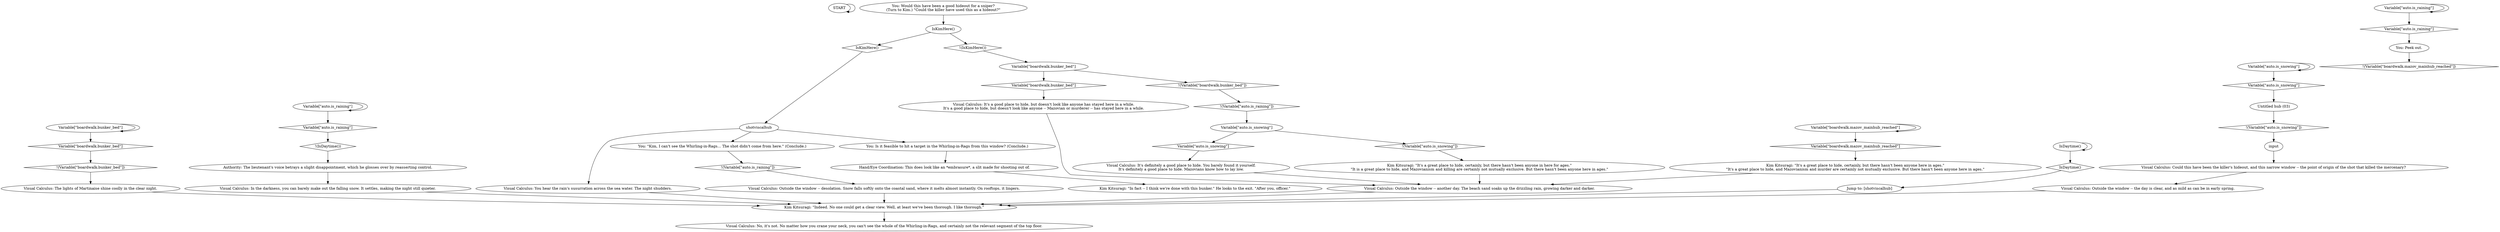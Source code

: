 # LAIR ORB / shot viscal
# You decide that the shot that killed the merc couldn't have come from this bunker.
# ==================================================
digraph G {
	  0 [label="START"];
	  1 [label="input"];
	  2 [label="Visual Calculus: The lights of Martinaise shine coolly in the clear night."];
	  3 [label="Kim Kitsuragi: \"It's a great place to hide, certainly, but there hasn't been anyone in here for ages.\"\n\"It is a great place to hide, and Mazovianism and killing are certainly not mutually exclusive. But there hasn't been anyone here in ages.\""];
	  4 [label="Visual Calculus: Outside the window -- the day is clear, and as mild as can be in early spring."];
	  5 [label="Hand/Eye Coordination: This does look like an *embrasure*, a slit made for shooting out of."];
	  6 [label="Visual Calculus: No, it's not. No matter how you crane your neck, you can't see the whole of the Whirling-in-Rags, and certainly not the relevant segment of the top floor."];
	  7 [label="Authority: The lieutenant's voice betrays a slight disappointment, which he glosses over by reasserting control."];
	  8 [label="Variable[\"auto.is_raining\"]"];
	  9 [label="Variable[\"auto.is_raining\"]", shape=diamond];
	  10 [label="!(Variable[\"auto.is_raining\"])", shape=diamond];
	  11 [label="Kim Kitsuragi: \"Indeed. No one could get a clear view. Well, at least we've been thorough. I like thorough.\""];
	  12 [label="shotviscalhub"];
	  13 [label="Variable[\"boardwalk.bunker_bed\"]"];
	  14 [label="Variable[\"boardwalk.bunker_bed\"]", shape=diamond];
	  15 [label="!(Variable[\"boardwalk.bunker_bed\"])", shape=diamond];
	  16 [label="Kim Kitsuragi: \"It's a great place to hide, certainly, but there hasn't been anyone here in ages.\"\n\"It's a great place to hide, and Mazovianism and murder are certainly not mutually exclusive. But there hasn't been anyone here in ages.\""];
	  17 [label="Kim Kitsuragi: \"In fact -- I think we're done with this bunker.\" He looks to the exit. \"After you, officer.\""];
	  18 [label="Untitled hub (03)"];
	  19 [label="Visual Calculus: In the darkness, you can barely make out the falling snow. It settles, making the night still quieter."];
	  20 [label="Variable[\"boardwalk.mazov_mainhub_reached\"]"];
	  21 [label="Variable[\"boardwalk.mazov_mainhub_reached\"]", shape=diamond];
	  22 [label="!(Variable[\"boardwalk.mazov_mainhub_reached\"])", shape=diamond];
	  23 [label="IsDaytime()"];
	  24 [label="IsDaytime()", shape=diamond];
	  25 [label="!(IsDaytime())", shape=diamond];
	  26 [label="Visual Calculus: Outside the window -- another day. The beach sand soaks up the drizzling rain, growing darker and darker."];
	  27 [label="Jump to: [shotviscalhub]"];
	  28 [label="Variable[\"auto.is_raining\"]"];
	  29 [label="Variable[\"auto.is_raining\"]", shape=diamond];
	  30 [label="!(Variable[\"auto.is_raining\"])", shape=diamond];
	  31 [label="Visual Calculus: It's definitely a good place to hide. You barely found it yourself.\nIt's definitely a good place to hide. Mazovians know how to lay low."];
	  32 [label="Visual Calculus: Outside the window -- desolation. Snow falls softly onto the coastal sand, where it melts almost instantly. On rooftops, it lingers."];
	  33 [label="Variable[\"auto.is_snowing\"]"];
	  34 [label="Variable[\"auto.is_snowing\"]", shape=diamond];
	  35 [label="!(Variable[\"auto.is_snowing\"])", shape=diamond];
	  36 [label="You: Peek out."];
	  37 [label="Visual Calculus: You hear the rain's susurration across the sea water. The night shudders."];
	  38 [label="You: \"Kim, I can't see the Whirling-in-Rags... The shot didn't come from here.\" (Conclude.)"];
	  39 [label="You: Would this have been a good hideout for a sniper?\n(Turn to Kim.) \"Could the killer have used this as a hideout?\""];
	  40 [label="Visual Calculus: It's a good place to hide, but doesn't look like anyone has stayed here in a while.\nIt's a good place to hide, but doesn't look like anyone -- Mazovian or murderer -- has stayed here in a while."];
	  41 [label="IsKimHere()"];
	  42 [label="IsKimHere()", shape=diamond];
	  43 [label="!(IsKimHere())", shape=diamond];
	  44 [label="You: Is it feasible to hit a target in the Whirling-in-Rags from this window? (Conclude.)"];
	  45 [label="Visual Calculus: Could this have been the killer's hideout, and this narrow window -- the point of origin of the shot that killed the mercenary?"];
	  46 [label="Variable[\"auto.is_snowing\"]"];
	  47 [label="Variable[\"auto.is_snowing\"]", shape=diamond];
	  48 [label="!(Variable[\"auto.is_snowing\"])", shape=diamond];
	  49 [label="Variable[\"boardwalk.bunker_bed\"]"];
	  50 [label="Variable[\"boardwalk.bunker_bed\"]", shape=diamond];
	  51 [label="!(Variable[\"boardwalk.bunker_bed\"])", shape=diamond];
	  0 -> 0
	  1 -> 45
	  2 -> 11
	  3 -> 26
	  4 -> 11
	  5 -> 17
	  7 -> 19
	  8 -> 8
	  8 -> 9
	  9 -> 36
	  10 -> 32
	  11 -> 6
	  12 -> 44
	  12 -> 37
	  12 -> 38
	  13 -> 13
	  13 -> 14
	  14 -> 15
	  15 -> 2
	  16 -> 26
	  18 -> 35
	  19 -> 11
	  20 -> 20
	  20 -> 21
	  21 -> 16
	  23 -> 24
	  23 -> 23
	  24 -> 27
	  25 -> 7
	  26 -> 11
	  27 -> 11
	  28 -> 28
	  28 -> 29
	  29 -> 25
	  30 -> 46
	  31 -> 26
	  32 -> 11
	  33 -> 33
	  33 -> 34
	  34 -> 18
	  35 -> 1
	  36 -> 22
	  37 -> 11
	  38 -> 10
	  39 -> 41
	  40 -> 26
	  41 -> 42
	  41 -> 43
	  42 -> 12
	  43 -> 49
	  44 -> 5
	  45 -> 4
	  46 -> 48
	  46 -> 47
	  47 -> 31
	  48 -> 3
	  49 -> 50
	  49 -> 51
	  50 -> 40
	  51 -> 30
}

